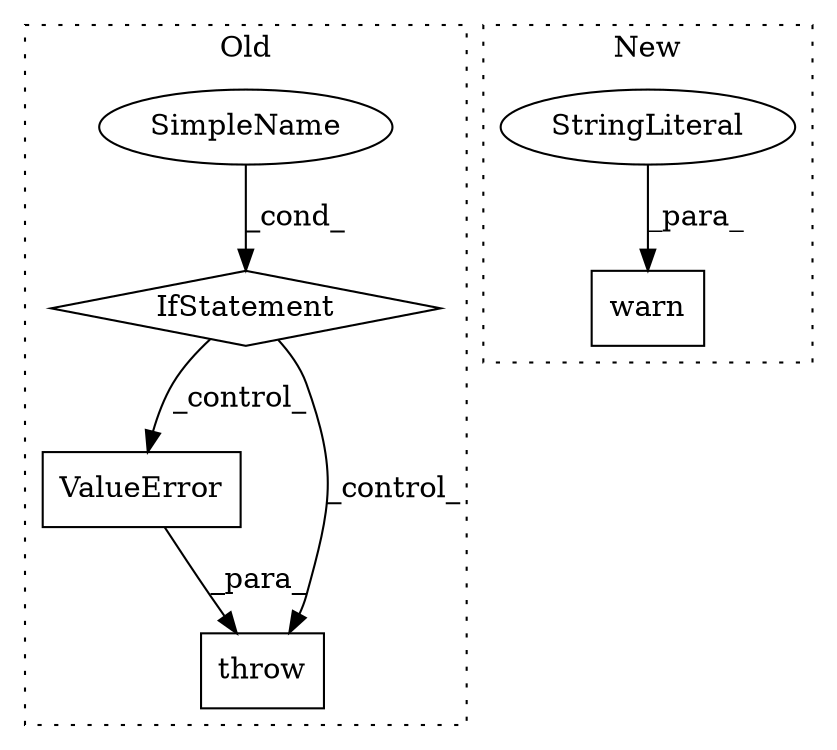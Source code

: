 digraph G {
subgraph cluster0 {
1 [label="ValueError" a="32" s="519,583" l="11,1" shape="box"];
3 [label="throw" a="53" s="513" l="6" shape="box"];
4 [label="IfStatement" a="25" s="346,393" l="4,2" shape="diamond"];
5 [label="SimpleName" a="42" s="" l="" shape="ellipse"];
label = "Old";
style="dotted";
}
subgraph cluster1 {
2 [label="warn" a="32" s="247,311" l="5,1" shape="box"];
6 [label="StringLiteral" a="45" s="252" l="57" shape="ellipse"];
label = "New";
style="dotted";
}
1 -> 3 [label="_para_"];
4 -> 1 [label="_control_"];
4 -> 3 [label="_control_"];
5 -> 4 [label="_cond_"];
6 -> 2 [label="_para_"];
}
